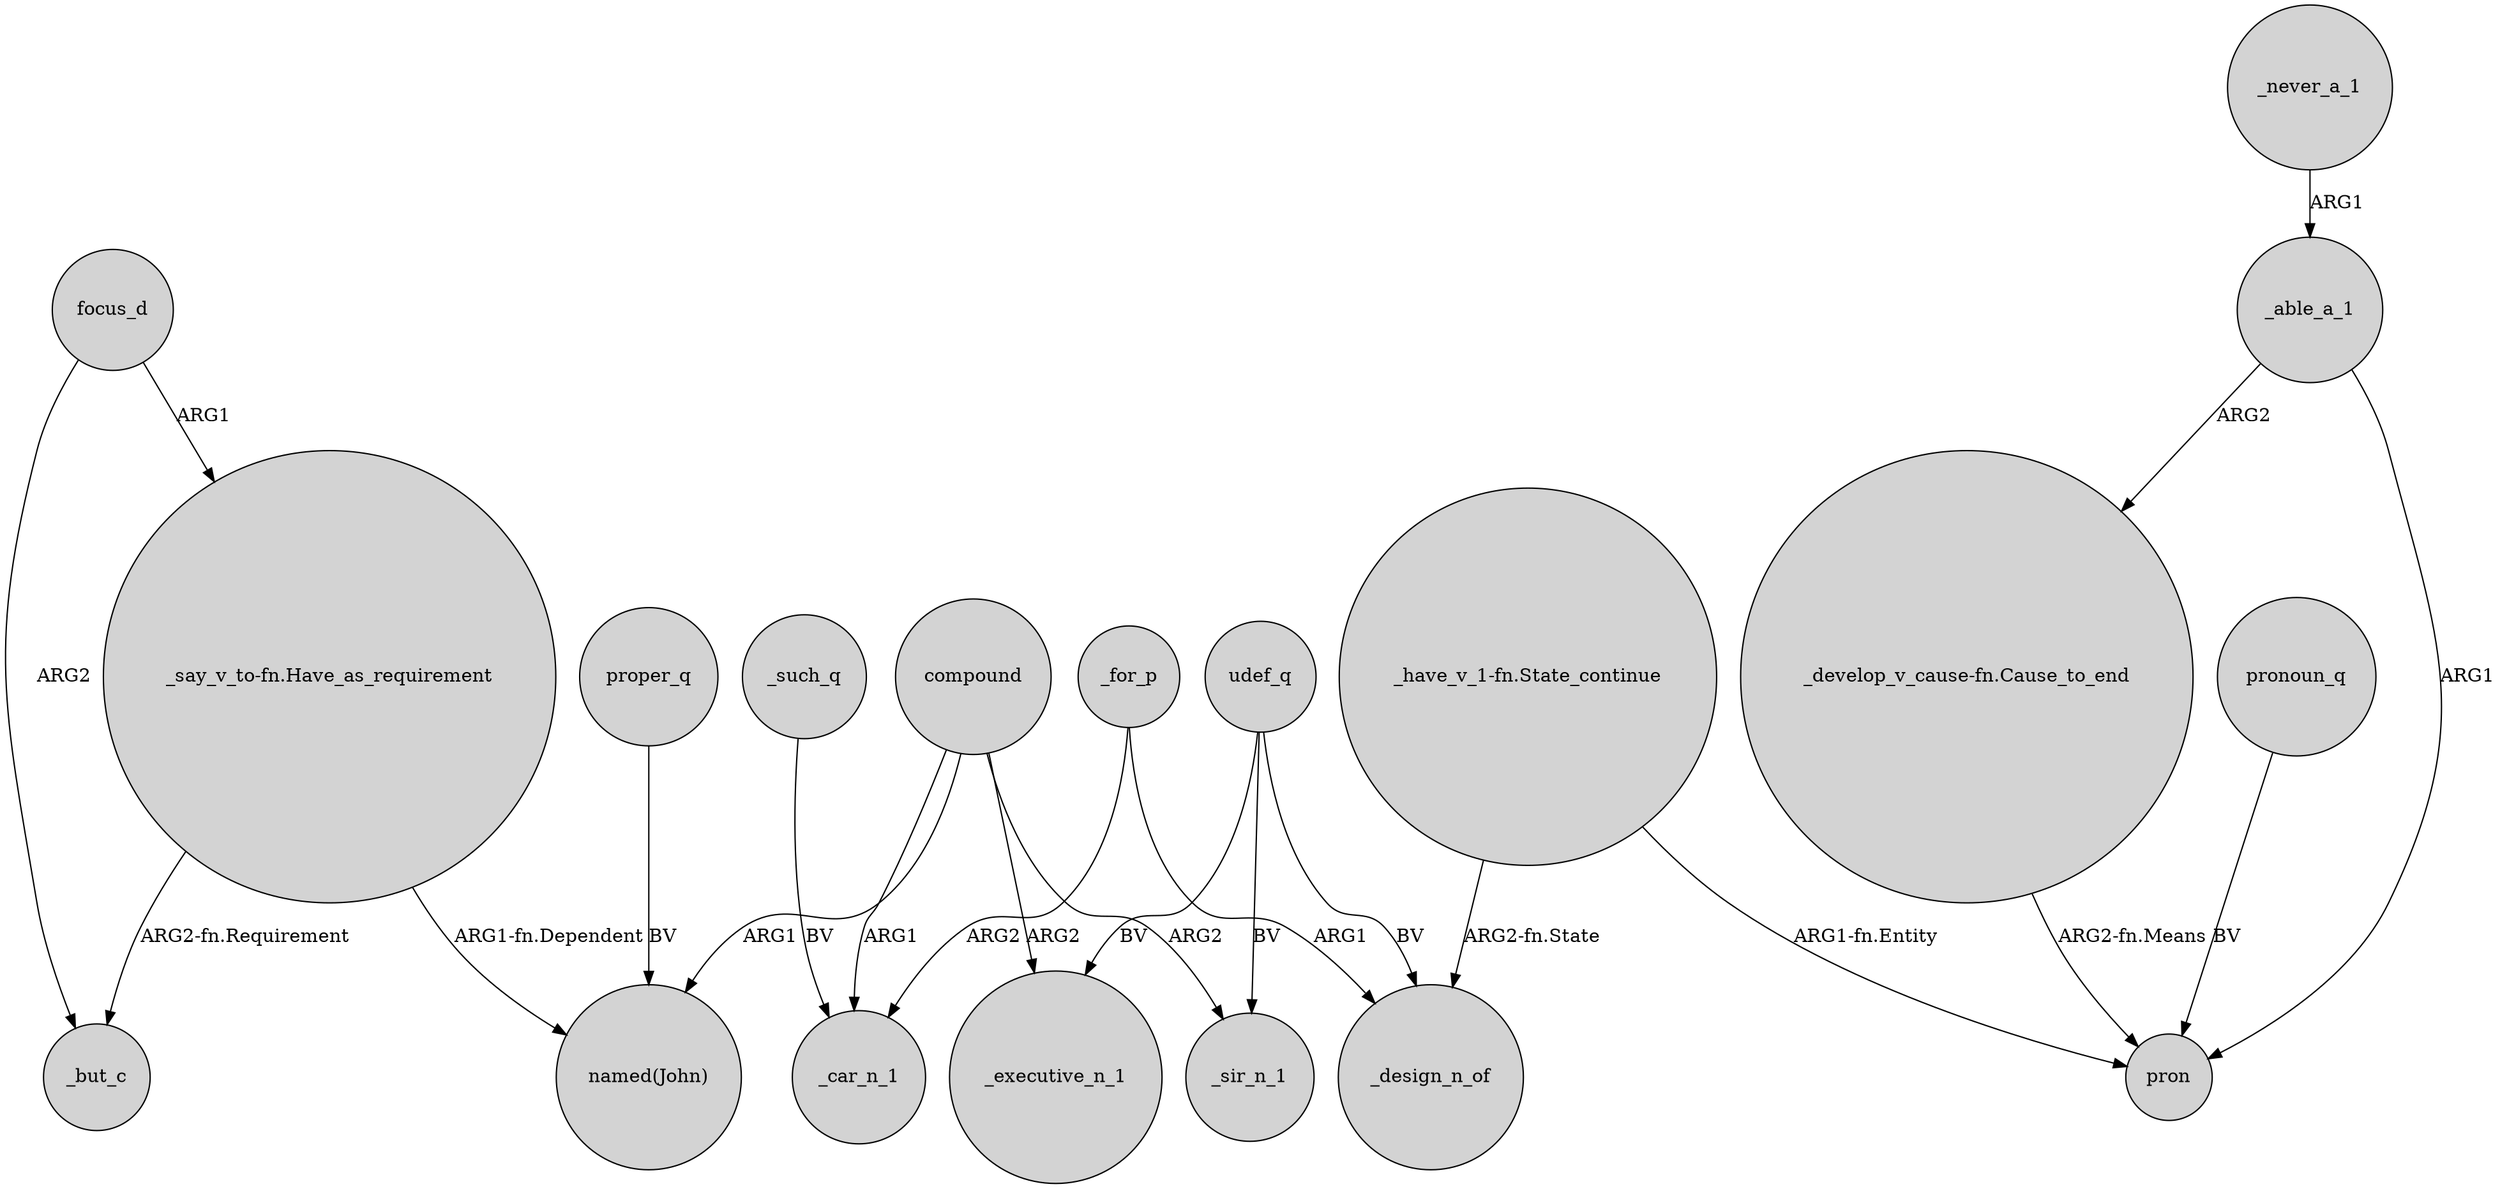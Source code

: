 digraph {
	node [shape=circle style=filled]
	"_say_v_to-fn.Have_as_requirement" -> "named(John)" [label="ARG1-fn.Dependent"]
	udef_q -> _design_n_of [label=BV]
	compound -> _car_n_1 [label=ARG1]
	_able_a_1 -> pron [label=ARG1]
	_for_p -> _car_n_1 [label=ARG2]
	focus_d -> _but_c [label=ARG2]
	focus_d -> "_say_v_to-fn.Have_as_requirement" [label=ARG1]
	udef_q -> _sir_n_1 [label=BV]
	compound -> "named(John)" [label=ARG1]
	pronoun_q -> pron [label=BV]
	udef_q -> _executive_n_1 [label=BV]
	"_say_v_to-fn.Have_as_requirement" -> _but_c [label="ARG2-fn.Requirement"]
	compound -> _sir_n_1 [label=ARG2]
	"_develop_v_cause-fn.Cause_to_end" -> pron [label="ARG2-fn.Means"]
	"_have_v_1-fn.State_continue" -> _design_n_of [label="ARG2-fn.State"]
	"_have_v_1-fn.State_continue" -> pron [label="ARG1-fn.Entity"]
	_never_a_1 -> _able_a_1 [label=ARG1]
	_able_a_1 -> "_develop_v_cause-fn.Cause_to_end" [label=ARG2]
	_such_q -> _car_n_1 [label=BV]
	compound -> _executive_n_1 [label=ARG2]
	_for_p -> _design_n_of [label=ARG1]
	proper_q -> "named(John)" [label=BV]
}

